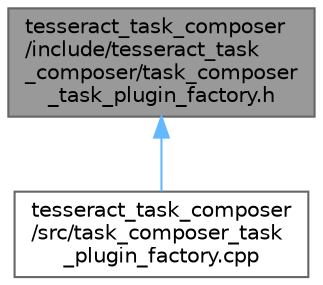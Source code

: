 digraph "tesseract_task_composer/include/tesseract_task_composer/task_composer_task_plugin_factory.h"
{
 // LATEX_PDF_SIZE
  bgcolor="transparent";
  edge [fontname=Helvetica,fontsize=10,labelfontname=Helvetica,labelfontsize=10];
  node [fontname=Helvetica,fontsize=10,shape=box,height=0.2,width=0.4];
  Node1 [label="tesseract_task_composer\l/include/tesseract_task\l_composer/task_composer\l_task_plugin_factory.h",height=0.2,width=0.4,color="gray40", fillcolor="grey60", style="filled", fontcolor="black",tooltip="A task in the pipeline."];
  Node1 -> Node2 [dir="back",color="steelblue1",style="solid"];
  Node2 [label="tesseract_task_composer\l/src/task_composer_task\l_plugin_factory.cpp",height=0.2,width=0.4,color="grey40", fillcolor="white", style="filled",URL="$dc/de0/task__composer__task__plugin__factory_8cpp.html",tooltip="A task in the pipeline."];
}

